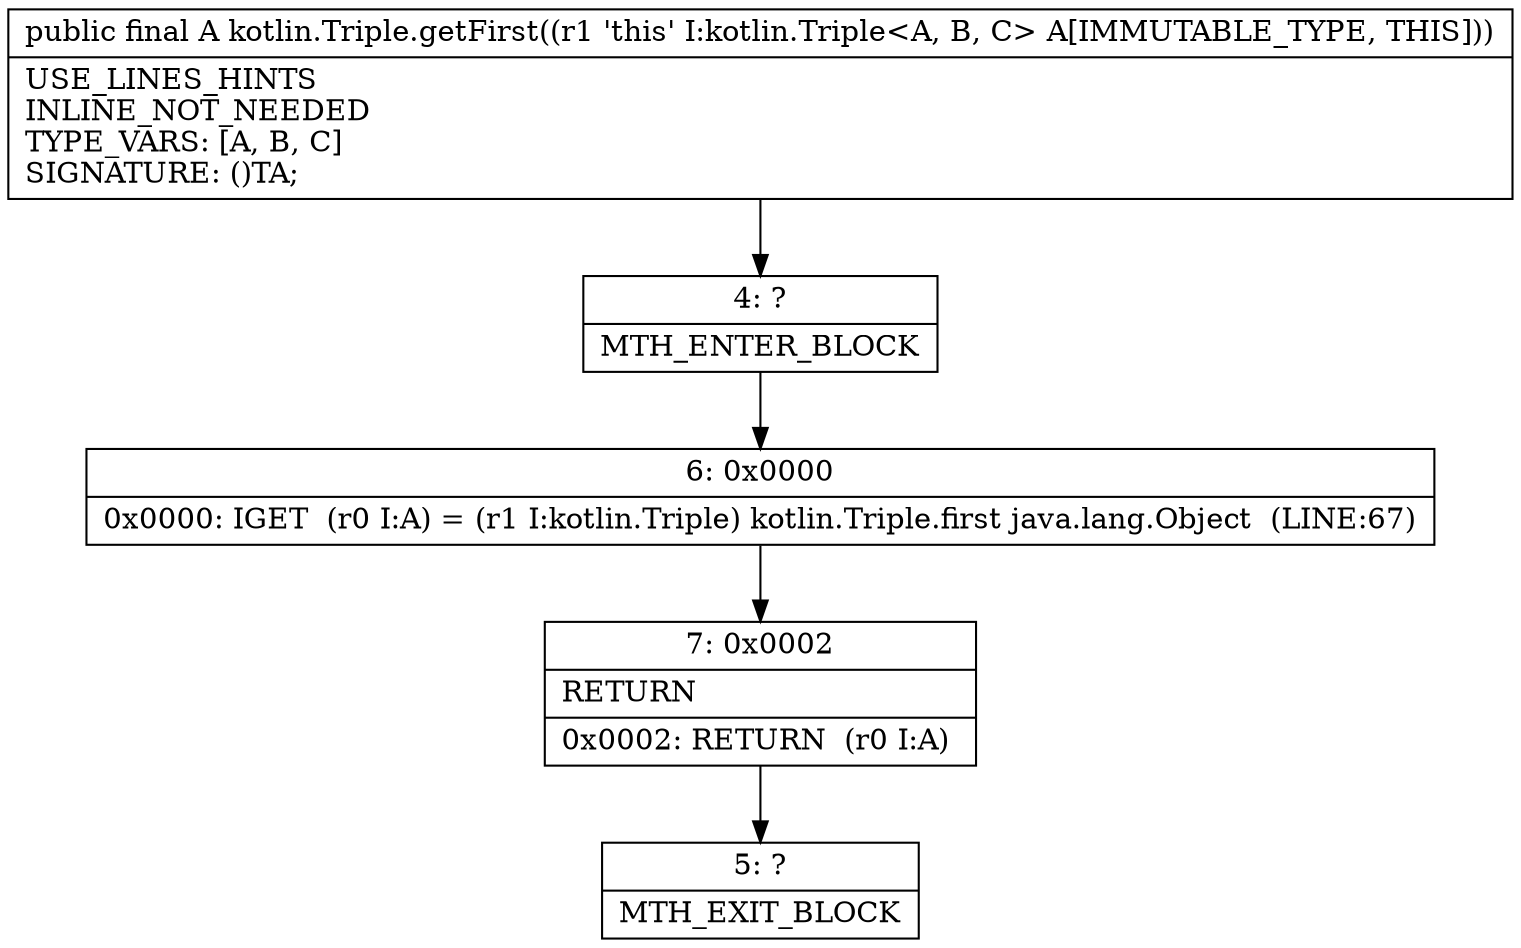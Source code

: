 digraph "CFG forkotlin.Triple.getFirst()Ljava\/lang\/Object;" {
Node_4 [shape=record,label="{4\:\ ?|MTH_ENTER_BLOCK\l}"];
Node_6 [shape=record,label="{6\:\ 0x0000|0x0000: IGET  (r0 I:A) = (r1 I:kotlin.Triple) kotlin.Triple.first java.lang.Object  (LINE:67)\l}"];
Node_7 [shape=record,label="{7\:\ 0x0002|RETURN\l|0x0002: RETURN  (r0 I:A) \l}"];
Node_5 [shape=record,label="{5\:\ ?|MTH_EXIT_BLOCK\l}"];
MethodNode[shape=record,label="{public final A kotlin.Triple.getFirst((r1 'this' I:kotlin.Triple\<A, B, C\> A[IMMUTABLE_TYPE, THIS]))  | USE_LINES_HINTS\lINLINE_NOT_NEEDED\lTYPE_VARS: [A, B, C]\lSIGNATURE: ()TA;\l}"];
MethodNode -> Node_4;Node_4 -> Node_6;
Node_6 -> Node_7;
Node_7 -> Node_5;
}


